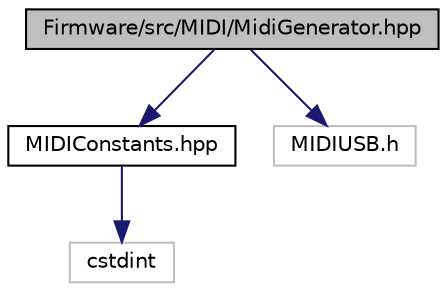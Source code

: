 digraph "Firmware/src/MIDI/MidiGenerator.hpp"
{
 // LATEX_PDF_SIZE
  edge [fontname="Helvetica",fontsize="10",labelfontname="Helvetica",labelfontsize="10"];
  node [fontname="Helvetica",fontsize="10",shape=record];
  Node1 [label="Firmware/src/MIDI/MidiGenerator.hpp",height=0.2,width=0.4,color="black", fillcolor="grey75", style="filled", fontcolor="black",tooltip="USB-MIDI event generator."];
  Node1 -> Node2 [color="midnightblue",fontsize="10",style="solid",fontname="Helvetica"];
  Node2 [label="MIDIConstants.hpp",height=0.2,width=0.4,color="black", fillcolor="white", style="filled",URL="$_midi_constants_8hpp.html",tooltip="Constants about MIDI."];
  Node2 -> Node3 [color="midnightblue",fontsize="10",style="solid",fontname="Helvetica"];
  Node3 [label="cstdint",height=0.2,width=0.4,color="grey75", fillcolor="white", style="filled",tooltip=" "];
  Node1 -> Node4 [color="midnightblue",fontsize="10",style="solid",fontname="Helvetica"];
  Node4 [label="MIDIUSB.h",height=0.2,width=0.4,color="grey75", fillcolor="white", style="filled",tooltip=" "];
}
